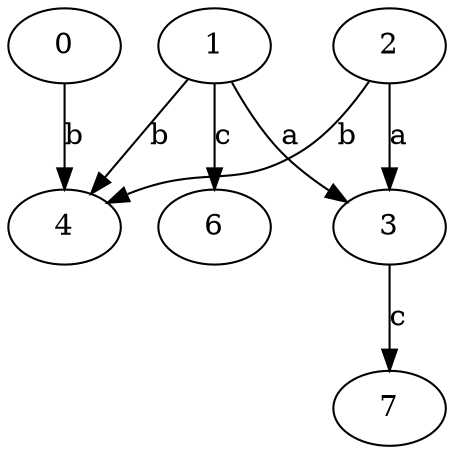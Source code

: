 strict digraph  {
0;
1;
2;
3;
4;
6;
7;
0 -> 4  [label=b];
1 -> 3  [label=a];
1 -> 4  [label=b];
1 -> 6  [label=c];
2 -> 3  [label=a];
2 -> 4  [label=b];
3 -> 7  [label=c];
}

